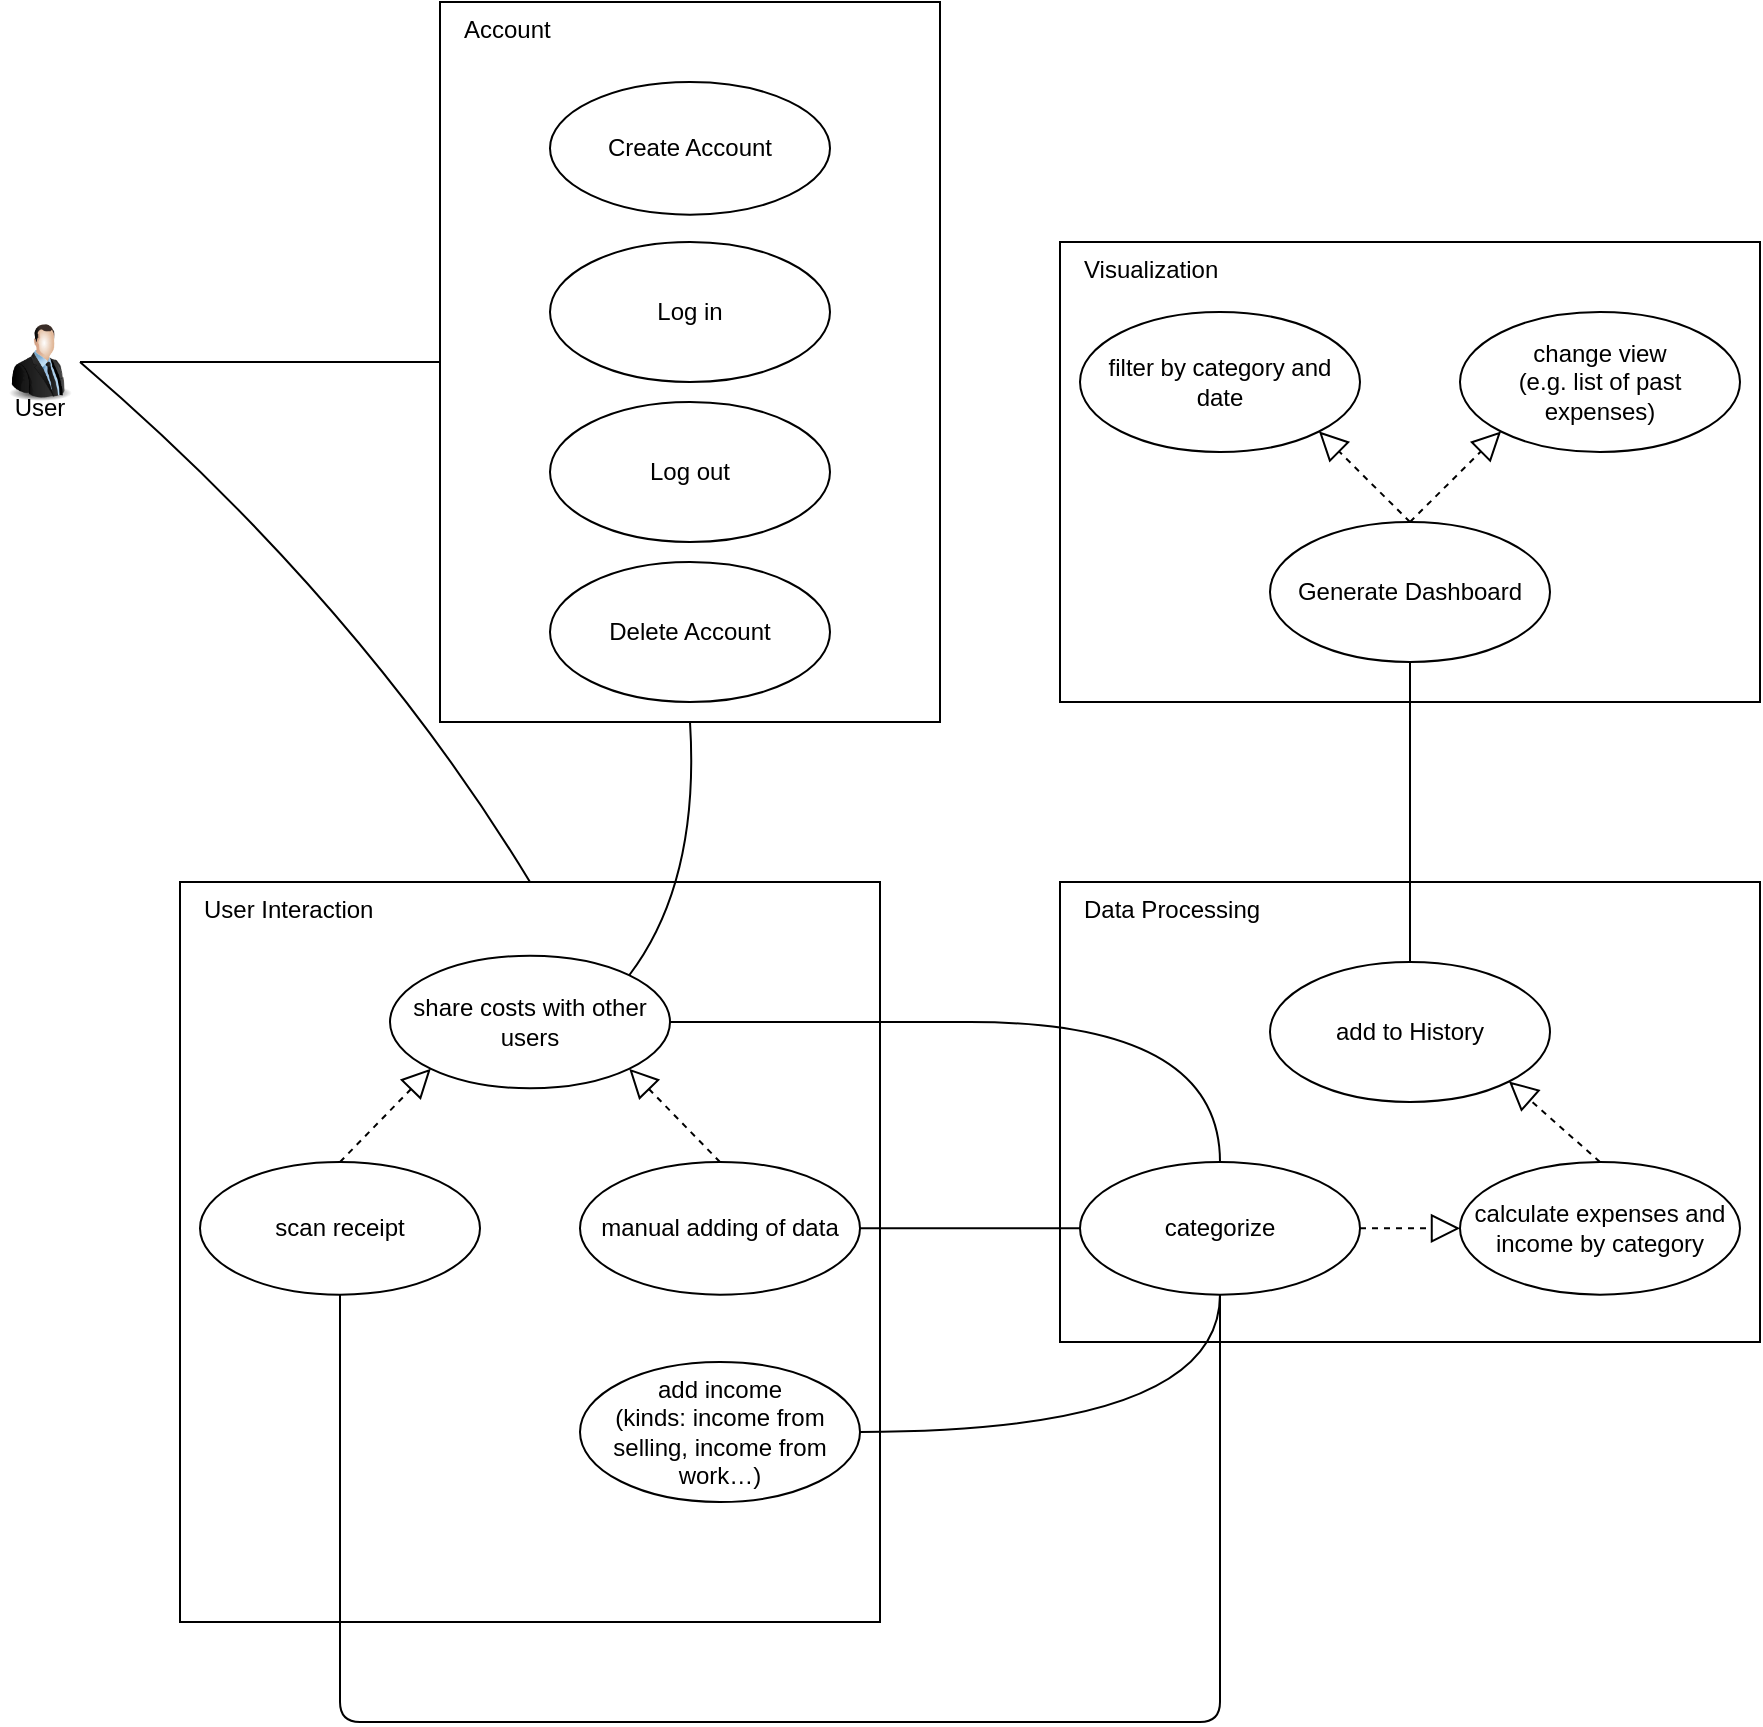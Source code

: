 <mxfile version="20.4.2" type="device"><diagram id="yesQHPUrvP5bmV1se35a" name="Page-1"><mxGraphModel dx="1452" dy="892" grid="1" gridSize="10" guides="1" tooltips="1" connect="1" arrows="1" fold="1" page="1" pageScale="1" pageWidth="827" pageHeight="1169" math="0" shadow="0"><root><mxCell id="0"/><mxCell id="1" parent="0"/><mxCell id="vA3Zm9JBTbcwol7EwgMH-11" value="" style="endArrow=none;html=1;entryX=0.5;entryY=0;entryDx=0;entryDy=0;exitX=1;exitY=0.5;exitDx=0;exitDy=0;curved=1;" parent="1" source="vA3Zm9JBTbcwol7EwgMH-1" target="vA3Zm9JBTbcwol7EwgMH-7" edge="1"><mxGeometry width="50" height="50" relative="1" as="geometry"><mxPoint x="130" y="290" as="sourcePoint"/><mxPoint x="130" y="280" as="targetPoint"/><Array as="points"><mxPoint x="220" y="540"/></Array></mxGeometry></mxCell><mxCell id="vA3Zm9JBTbcwol7EwgMH-19" value="" style="group" parent="1" vertex="1" connectable="0"><mxGeometry x="40" y="400" width="40" height="60" as="geometry"/></mxCell><mxCell id="vA3Zm9JBTbcwol7EwgMH-1" value="" style="image;html=1;image=img/lib/clip_art/people/Suit_Man_128x128.png" parent="vA3Zm9JBTbcwol7EwgMH-19" vertex="1"><mxGeometry width="40" height="40" as="geometry"/></mxCell><mxCell id="vA3Zm9JBTbcwol7EwgMH-3" value="&lt;div&gt;User&lt;/div&gt;&lt;div&gt;&lt;br&gt;&lt;/div&gt;" style="text;html=1;strokeColor=none;fillColor=none;align=center;verticalAlign=middle;whiteSpace=wrap;rounded=0;" parent="vA3Zm9JBTbcwol7EwgMH-19" vertex="1"><mxGeometry y="40" width="40" height="20" as="geometry"/></mxCell><mxCell id="vA3Zm9JBTbcwol7EwgMH-25" value="" style="group" parent="1" vertex="1" connectable="0"><mxGeometry x="260" y="240" width="250" height="360" as="geometry"/></mxCell><mxCell id="vA3Zm9JBTbcwol7EwgMH-8" value="&amp;nbsp; &amp;nbsp;Account" style="html=1;rotation=0;verticalAlign=top;align=left;" parent="vA3Zm9JBTbcwol7EwgMH-25" vertex="1"><mxGeometry width="250" height="360" as="geometry"/></mxCell><mxCell id="vA3Zm9JBTbcwol7EwgMH-21" value="Log in" style="ellipse;whiteSpace=wrap;html=1;" parent="vA3Zm9JBTbcwol7EwgMH-25" vertex="1"><mxGeometry x="55" y="120" width="140" height="70" as="geometry"/></mxCell><mxCell id="vA3Zm9JBTbcwol7EwgMH-23" value="Log out" style="ellipse;whiteSpace=wrap;html=1;" parent="vA3Zm9JBTbcwol7EwgMH-25" vertex="1"><mxGeometry x="55" y="200" width="140" height="70" as="geometry"/></mxCell><mxCell id="vA3Zm9JBTbcwol7EwgMH-24" value="Delete Account" style="ellipse;whiteSpace=wrap;html=1;" parent="vA3Zm9JBTbcwol7EwgMH-25" vertex="1"><mxGeometry x="55" y="280" width="140" height="70" as="geometry"/></mxCell><mxCell id="vA3Zm9JBTbcwol7EwgMH-56" value="Create Account" style="ellipse;whiteSpace=wrap;html=1;" parent="vA3Zm9JBTbcwol7EwgMH-25" vertex="1"><mxGeometry x="55" y="39.996" width="140" height="66.316" as="geometry"/></mxCell><mxCell id="vA3Zm9JBTbcwol7EwgMH-7" value="&amp;nbsp; &amp;nbsp;User Interaction" style="html=1;rotation=0;verticalAlign=top;align=left;" parent="1" vertex="1"><mxGeometry x="130" y="680" width="350" height="370" as="geometry"/></mxCell><mxCell id="vA3Zm9JBTbcwol7EwgMH-2" value="scan receipt" style="ellipse;whiteSpace=wrap;html=1;" parent="1" vertex="1"><mxGeometry x="140" y="820.001" width="140" height="66.316" as="geometry"/></mxCell><mxCell id="vA3Zm9JBTbcwol7EwgMH-9" value="manual adding of data" style="ellipse;whiteSpace=wrap;html=1;" parent="1" vertex="1"><mxGeometry x="330" y="819.999" width="140" height="66.316" as="geometry"/></mxCell><mxCell id="vA3Zm9JBTbcwol7EwgMH-6" value="share costs with other users" style="ellipse;whiteSpace=wrap;html=1;" parent="1" vertex="1"><mxGeometry x="235" y="716.846" width="140" height="66.316" as="geometry"/></mxCell><mxCell id="vA3Zm9JBTbcwol7EwgMH-13" value="" style="endArrow=block;dashed=1;endFill=0;endSize=12;html=1;exitX=0.5;exitY=0;exitDx=0;exitDy=0;entryX=0;entryY=1;entryDx=0;entryDy=0;" parent="1" source="vA3Zm9JBTbcwol7EwgMH-2" target="vA3Zm9JBTbcwol7EwgMH-6" edge="1"><mxGeometry x="190" y="540" width="160" as="geometry"><mxPoint x="460" y="634.737" as="sourcePoint"/><mxPoint x="620" y="634.737" as="targetPoint"/></mxGeometry></mxCell><mxCell id="vA3Zm9JBTbcwol7EwgMH-16" value="" style="endArrow=block;dashed=1;endFill=0;endSize=12;html=1;exitX=0.5;exitY=0;exitDx=0;exitDy=0;entryX=1;entryY=1;entryDx=0;entryDy=0;" parent="1" source="vA3Zm9JBTbcwol7EwgMH-9" target="vA3Zm9JBTbcwol7EwgMH-6" edge="1"><mxGeometry x="190" y="540" width="160" as="geometry"><mxPoint x="339.919" y="643.771" as="sourcePoint"/><mxPoint x="364" y="672.632" as="targetPoint"/></mxGeometry></mxCell><mxCell id="vA3Zm9JBTbcwol7EwgMH-26" value="" style="endArrow=none;html=1;entryX=0;entryY=0.5;entryDx=0;entryDy=0;exitX=1;exitY=0.5;exitDx=0;exitDy=0;" parent="1" source="vA3Zm9JBTbcwol7EwgMH-1" target="vA3Zm9JBTbcwol7EwgMH-8" edge="1"><mxGeometry width="50" height="50" relative="1" as="geometry"><mxPoint x="70" y="460" as="sourcePoint"/><mxPoint x="120" y="805" as="targetPoint"/></mxGeometry></mxCell><mxCell id="vA3Zm9JBTbcwol7EwgMH-27" value="" style="endArrow=none;html=1;entryX=1;entryY=0;entryDx=0;entryDy=0;exitX=0.5;exitY=1;exitDx=0;exitDy=0;curved=1;" parent="1" source="vA3Zm9JBTbcwol7EwgMH-8" target="vA3Zm9JBTbcwol7EwgMH-6" edge="1"><mxGeometry width="50" height="50" relative="1" as="geometry"><mxPoint x="90" y="430" as="sourcePoint"/><mxPoint x="310" y="430" as="targetPoint"/><Array as="points"><mxPoint x="390" y="680"/></Array></mxGeometry></mxCell><mxCell id="vA3Zm9JBTbcwol7EwgMH-34" value="&amp;nbsp; &amp;nbsp;Data Processing" style="html=1;rotation=0;verticalAlign=top;align=left;" parent="1" vertex="1"><mxGeometry x="570" y="680" width="350" height="230" as="geometry"/></mxCell><mxCell id="vA3Zm9JBTbcwol7EwgMH-35" value="calculate expenses and income by category" style="ellipse;whiteSpace=wrap;html=1;" parent="1" vertex="1"><mxGeometry x="770" y="819.996" width="140" height="66.316" as="geometry"/></mxCell><mxCell id="vA3Zm9JBTbcwol7EwgMH-36" value="categorize" style="ellipse;whiteSpace=wrap;html=1;" parent="1" vertex="1"><mxGeometry x="580" y="819.996" width="140" height="66.316" as="geometry"/></mxCell><mxCell id="vA3Zm9JBTbcwol7EwgMH-37" value="" style="endArrow=none;html=1;entryX=1;entryY=0.5;entryDx=0;entryDy=0;exitX=0;exitY=0.5;exitDx=0;exitDy=0;" parent="1" source="vA3Zm9JBTbcwol7EwgMH-36" target="vA3Zm9JBTbcwol7EwgMH-9" edge="1"><mxGeometry width="50" height="50" relative="1" as="geometry"><mxPoint x="540.55" y="720" as="sourcePoint"/><mxPoint x="470.001" y="846.536" as="targetPoint"/><Array as="points"/></mxGeometry></mxCell><mxCell id="vA3Zm9JBTbcwol7EwgMH-38" value="" style="endArrow=none;html=1;exitX=0.5;exitY=1;exitDx=0;exitDy=0;entryX=0.5;entryY=1;entryDx=0;entryDy=0;" parent="1" source="vA3Zm9JBTbcwol7EwgMH-36" target="vA3Zm9JBTbcwol7EwgMH-2" edge="1"><mxGeometry width="50" height="50" relative="1" as="geometry"><mxPoint x="380" y="930" as="sourcePoint"/><mxPoint x="300" y="930.43" as="targetPoint"/><Array as="points"><mxPoint x="650" y="1100"/><mxPoint x="430" y="1100"/><mxPoint x="210" y="1100"/></Array></mxGeometry></mxCell><mxCell id="vA3Zm9JBTbcwol7EwgMH-40" value="" style="endArrow=block;dashed=1;endFill=0;endSize=12;html=1;exitX=1;exitY=0.5;exitDx=0;exitDy=0;entryX=0;entryY=0.5;entryDx=0;entryDy=0;" parent="1" source="vA3Zm9JBTbcwol7EwgMH-36" target="vA3Zm9JBTbcwol7EwgMH-35" edge="1"><mxGeometry width="160" relative="1" as="geometry"><mxPoint x="655" y="610" as="sourcePoint"/><mxPoint x="815" y="610" as="targetPoint"/></mxGeometry></mxCell><mxCell id="vA3Zm9JBTbcwol7EwgMH-43" value="" style="endArrow=none;html=1;entryX=1;entryY=0.5;entryDx=0;entryDy=0;curved=1;" parent="1" source="vA3Zm9JBTbcwol7EwgMH-36" target="vA3Zm9JBTbcwol7EwgMH-6" edge="1"><mxGeometry width="50" height="50" relative="1" as="geometry"><mxPoint x="600.0" y="815.004" as="sourcePoint"/><mxPoint x="420" y="839.999" as="targetPoint"/><Array as="points"><mxPoint x="650" y="750"/><mxPoint x="400" y="750"/></Array></mxGeometry></mxCell><mxCell id="vA3Zm9JBTbcwol7EwgMH-45" value="&amp;nbsp; &amp;nbsp;Visualization" style="html=1;rotation=0;verticalAlign=top;align=left;" parent="1" vertex="1"><mxGeometry x="570" y="360" width="350" height="230" as="geometry"/></mxCell><mxCell id="vA3Zm9JBTbcwol7EwgMH-46" value="&lt;div&gt;change view&lt;/div&gt;&lt;div&gt;(e.g. list of past expenses)&lt;br&gt;&lt;/div&gt;" style="ellipse;whiteSpace=wrap;html=1;" parent="1" vertex="1"><mxGeometry x="770" y="395" width="140" height="70" as="geometry"/></mxCell><mxCell id="vA3Zm9JBTbcwol7EwgMH-47" value="Generate Dashboard" style="ellipse;whiteSpace=wrap;html=1;" parent="1" vertex="1"><mxGeometry x="675" y="500" width="140" height="70" as="geometry"/></mxCell><mxCell id="vA3Zm9JBTbcwol7EwgMH-48" value="add to History" style="ellipse;whiteSpace=wrap;html=1;" parent="1" vertex="1"><mxGeometry x="675" y="720.0" width="140" height="70" as="geometry"/></mxCell><mxCell id="vA3Zm9JBTbcwol7EwgMH-49" value="" style="endArrow=block;dashed=1;endFill=0;endSize=12;html=1;exitX=0.5;exitY=0;exitDx=0;exitDy=0;entryX=1;entryY=1;entryDx=0;entryDy=0;" parent="1" source="vA3Zm9JBTbcwol7EwgMH-35" target="vA3Zm9JBTbcwol7EwgMH-48" edge="1"><mxGeometry width="160" relative="1" as="geometry"><mxPoint x="730.0" y="863.154" as="sourcePoint"/><mxPoint x="780.0" y="863.154" as="targetPoint"/></mxGeometry></mxCell><mxCell id="vA3Zm9JBTbcwol7EwgMH-51" value="" style="endArrow=none;html=1;entryX=0.5;entryY=1;entryDx=0;entryDy=0;exitX=0.5;exitY=0;exitDx=0;exitDy=0;" parent="1" source="vA3Zm9JBTbcwol7EwgMH-48" target="vA3Zm9JBTbcwol7EwgMH-47" edge="1"><mxGeometry width="50" height="50" relative="1" as="geometry"><mxPoint x="660" y="829.996" as="sourcePoint"/><mxPoint x="385.0" y="760.004" as="targetPoint"/><Array as="points"/></mxGeometry></mxCell><mxCell id="vA3Zm9JBTbcwol7EwgMH-52" value="" style="endArrow=block;dashed=1;endFill=0;endSize=12;html=1;exitX=0.5;exitY=0;exitDx=0;exitDy=0;entryX=0;entryY=1;entryDx=0;entryDy=0;" parent="1" source="vA3Zm9JBTbcwol7EwgMH-47" target="vA3Zm9JBTbcwol7EwgMH-46" edge="1"><mxGeometry width="160" relative="1" as="geometry"><mxPoint x="850" y="829.996" as="sourcePoint"/><mxPoint x="804.919" y="789.536" as="targetPoint"/></mxGeometry></mxCell><mxCell id="vA3Zm9JBTbcwol7EwgMH-53" value="filter by category and date" style="ellipse;whiteSpace=wrap;html=1;" parent="1" vertex="1"><mxGeometry x="580" y="395" width="140" height="70" as="geometry"/></mxCell><mxCell id="vA3Zm9JBTbcwol7EwgMH-54" value="" style="endArrow=block;dashed=1;endFill=0;endSize=12;html=1;exitX=0.5;exitY=0;exitDx=0;exitDy=0;entryX=1;entryY=1;entryDx=0;entryDy=0;" parent="1" source="vA3Zm9JBTbcwol7EwgMH-47" target="vA3Zm9JBTbcwol7EwgMH-53" edge="1"><mxGeometry width="160" relative="1" as="geometry"><mxPoint x="755" y="510" as="sourcePoint"/><mxPoint x="800.081" y="479.536" as="targetPoint"/></mxGeometry></mxCell><mxCell id="nGC8VNOIVGpOAHWESoFZ-3" style="edgeStyle=orthogonalEdgeStyle;orthogonalLoop=1;jettySize=auto;html=1;curved=1;endArrow=none;endFill=0;entryX=0.5;entryY=1;entryDx=0;entryDy=0;exitX=1;exitY=0.5;exitDx=0;exitDy=0;" edge="1" parent="1" source="nGC8VNOIVGpOAHWESoFZ-2" target="vA3Zm9JBTbcwol7EwgMH-36"><mxGeometry relative="1" as="geometry"><mxPoint x="601" y="880" as="targetPoint"/><Array as="points"><mxPoint x="650" y="955"/></Array></mxGeometry></mxCell><mxCell id="nGC8VNOIVGpOAHWESoFZ-2" value="&lt;div&gt;add income&lt;br&gt;(kinds: income from selling, income from work…)&lt;br&gt;&lt;/div&gt;" style="ellipse;whiteSpace=wrap;html=1;" vertex="1" parent="1"><mxGeometry x="330" y="920" width="140" height="70" as="geometry"/></mxCell></root></mxGraphModel></diagram></mxfile>